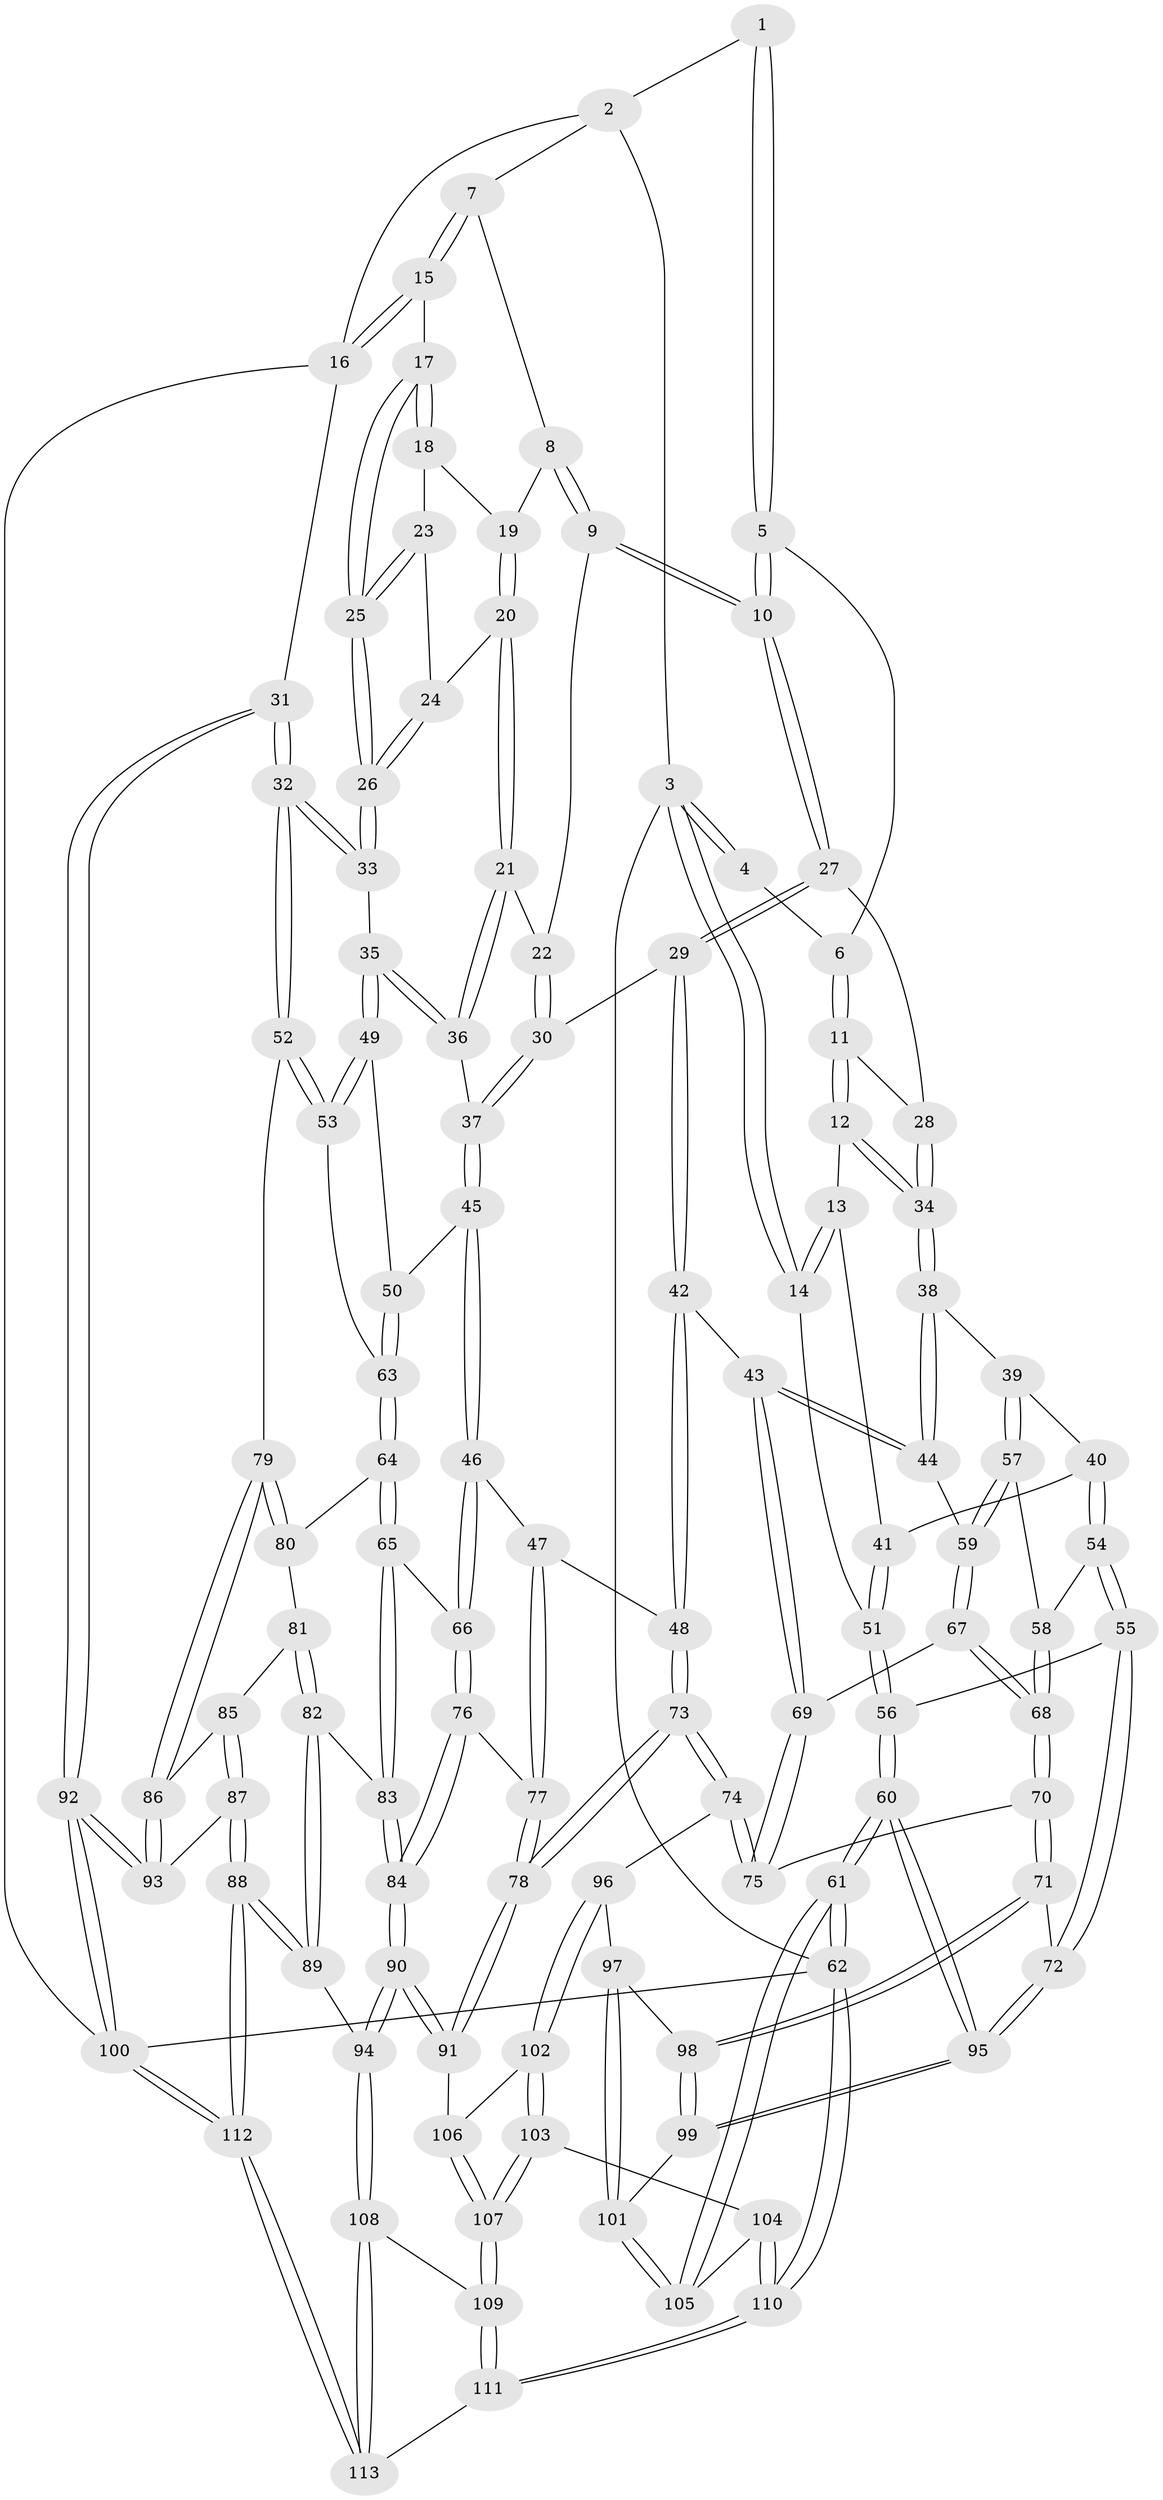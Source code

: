 // Generated by graph-tools (version 1.1) at 2025/27/03/09/25 03:27:12]
// undirected, 113 vertices, 279 edges
graph export_dot {
graph [start="1"]
  node [color=gray90,style=filled];
  1 [pos="+0.7249447101940197+0"];
  2 [pos="+0.7396384793139924+0"];
  3 [pos="+0+0"];
  4 [pos="+0.25279572774807935+0"];
  5 [pos="+0.4795534203351122+0.18271989441860798"];
  6 [pos="+0.26678780666982604+0"];
  7 [pos="+0.7491288713120684+0"];
  8 [pos="+0.7276316167272576+0.12968386118102637"];
  9 [pos="+0.6737949964597559+0.17579242783569024"];
  10 [pos="+0.4821012199776904+0.20836036126804186"];
  11 [pos="+0.22095631159507115+0.19250454057711064"];
  12 [pos="+0.1586120984160815+0.24233947914291282"];
  13 [pos="+0.15227005013052142+0.2453218711107727"];
  14 [pos="+0+0.06080203288732102"];
  15 [pos="+0.992090509798472+0.20338094600918163"];
  16 [pos="+1+0.20271081083253467"];
  17 [pos="+0.9905904457742772+0.20436532911467495"];
  18 [pos="+0.8005306045928396+0.18148084531942058"];
  19 [pos="+0.7298401562624077+0.13289167037925115"];
  20 [pos="+0.7584748641188508+0.29813240062338003"];
  21 [pos="+0.7579271347959189+0.30026403104343563"];
  22 [pos="+0.6549731061727772+0.2825083623426867"];
  23 [pos="+0.8240020758329599+0.23801736593460354"];
  24 [pos="+0.8043990553387443+0.2689589503157136"];
  25 [pos="+0.9264202126215336+0.27232695009598323"];
  26 [pos="+0.9084015050714408+0.3052962725737123"];
  27 [pos="+0.4651816281904131+0.25989022701392483"];
  28 [pos="+0.3530199283453586+0.2602768595894686"];
  29 [pos="+0.4720733189416471+0.2746529036251228"];
  30 [pos="+0.6122616979569914+0.3240991768540822"];
  31 [pos="+1+0.5358283594817351"];
  32 [pos="+1+0.5301481185587901"];
  33 [pos="+0.882956475975973+0.3729278788040597"];
  34 [pos="+0.28776073709421873+0.39176565790203566"];
  35 [pos="+0.8152482435546646+0.3966326860148379"];
  36 [pos="+0.7753298059918478+0.36739136525092586"];
  37 [pos="+0.6469085295422893+0.39064493218766233"];
  38 [pos="+0.28753001595314587+0.419487603611237"];
  39 [pos="+0.1725548157887692+0.4343381455433917"];
  40 [pos="+0.1224378180779914+0.41036379161834885"];
  41 [pos="+0.1193929945449539+0.3772200982461407"];
  42 [pos="+0.44503957855169834+0.49276845034077565"];
  43 [pos="+0.42317704787042876+0.4976128578785578"];
  44 [pos="+0.32323431579218426+0.4525329320574749"];
  45 [pos="+0.6214370253247115+0.47125408548361564"];
  46 [pos="+0.5599653292566583+0.5120119023564218"];
  47 [pos="+0.48722486436463763+0.5092822887855712"];
  48 [pos="+0.4515857466007009+0.4964965512507428"];
  49 [pos="+0.8068166161144968+0.4360989377259117"];
  50 [pos="+0.7433420031569387+0.5140595495972025"];
  51 [pos="+0+0.25489158589689537"];
  52 [pos="+0.9454883234477297+0.5795839545378597"];
  53 [pos="+0.902792007884641+0.5606358038947021"];
  54 [pos="+0.01876699025093496+0.5110062076752813"];
  55 [pos="+0+0.5239364018674434"];
  56 [pos="+0+0.5420926968513804"];
  57 [pos="+0.19501014000700945+0.5118387582342516"];
  58 [pos="+0.10002191958212218+0.5504532497824984"];
  59 [pos="+0.2183935767532164+0.5489624827424908"];
  60 [pos="+0+0.912043221829682"];
  61 [pos="+0+1"];
  62 [pos="+0+1"];
  63 [pos="+0.7550432063647078+0.5736393642390907"];
  64 [pos="+0.749511493365272+0.5901958527181431"];
  65 [pos="+0.7001733515231863+0.6195200218879571"];
  66 [pos="+0.6349417267876958+0.6263089470335006"];
  67 [pos="+0.22156934311306187+0.6063067186617653"];
  68 [pos="+0.20588952008887695+0.6359833941154277"];
  69 [pos="+0.38573788855994684+0.5439384379653641"];
  70 [pos="+0.20277407096769723+0.6829434123275671"];
  71 [pos="+0.19961072852478182+0.6866812836006839"];
  72 [pos="+0.13355468144639626+0.7055130603828501"];
  73 [pos="+0.4384303126983761+0.7647895161390798"];
  74 [pos="+0.39527096551896057+0.7495475182001148"];
  75 [pos="+0.34877910075108826+0.7017536550631043"];
  76 [pos="+0.6276304312724698+0.6443966284083975"];
  77 [pos="+0.5129726521108305+0.6428885081479717"];
  78 [pos="+0.506756700117539+0.8080911134604422"];
  79 [pos="+0.9045396415486892+0.6399624504249621"];
  80 [pos="+0.7562541567665476+0.5992496501671744"];
  81 [pos="+0.7907855717385651+0.6636245555477849"];
  82 [pos="+0.7243744622553853+0.7120079221932449"];
  83 [pos="+0.722849401928465+0.7096838697942564"];
  84 [pos="+0.6171129761800513+0.6851943372058286"];
  85 [pos="+0.7957993858344414+0.6674330802447208"];
  86 [pos="+0.8985476462833946+0.6521238529888802"];
  87 [pos="+0.8237008036947258+0.8468586223499522"];
  88 [pos="+0.806423160190992+0.8892020031180871"];
  89 [pos="+0.7392902913388507+0.8630927906340498"];
  90 [pos="+0.544959098530047+0.8349134196757066"];
  91 [pos="+0.5113393612750324+0.8130652945371883"];
  92 [pos="+1+0.735866748700851"];
  93 [pos="+0.8974128924364329+0.7423177023123356"];
  94 [pos="+0.5516670859113177+0.8447585844454136"];
  95 [pos="+0.0036234222111718975+0.80623987302088"];
  96 [pos="+0.3070285582909598+0.8161097479250725"];
  97 [pos="+0.2724179134034967+0.7961005586005356"];
  98 [pos="+0.20910204424962842+0.7230561626856938"];
  99 [pos="+0.19536583721464942+0.8622749283857943"];
  100 [pos="+1+1"];
  101 [pos="+0.20247880647988556+0.8720614272371956"];
  102 [pos="+0.3039649088635283+0.8332569323070306"];
  103 [pos="+0.23018021446870937+0.900700708256836"];
  104 [pos="+0.22488741766711393+0.9006612075474951"];
  105 [pos="+0.2055837049335921+0.8780960941798942"];
  106 [pos="+0.34975552358431533+0.8875585757556862"];
  107 [pos="+0.3201721212406492+0.9459479750757991"];
  108 [pos="+0.5308604855647628+0.9147674051310635"];
  109 [pos="+0.3350563852409+0.9784200542749434"];
  110 [pos="+0+1"];
  111 [pos="+0.28585373931286295+1"];
  112 [pos="+1+1"];
  113 [pos="+0.5330280933200301+1"];
  1 -- 2;
  1 -- 5;
  1 -- 5;
  2 -- 3;
  2 -- 7;
  2 -- 16;
  3 -- 4;
  3 -- 4;
  3 -- 14;
  3 -- 14;
  3 -- 62;
  4 -- 6;
  5 -- 6;
  5 -- 10;
  5 -- 10;
  6 -- 11;
  6 -- 11;
  7 -- 8;
  7 -- 15;
  7 -- 15;
  8 -- 9;
  8 -- 9;
  8 -- 19;
  9 -- 10;
  9 -- 10;
  9 -- 22;
  10 -- 27;
  10 -- 27;
  11 -- 12;
  11 -- 12;
  11 -- 28;
  12 -- 13;
  12 -- 34;
  12 -- 34;
  13 -- 14;
  13 -- 14;
  13 -- 41;
  14 -- 51;
  15 -- 16;
  15 -- 16;
  15 -- 17;
  16 -- 31;
  16 -- 100;
  17 -- 18;
  17 -- 18;
  17 -- 25;
  17 -- 25;
  18 -- 19;
  18 -- 23;
  19 -- 20;
  19 -- 20;
  20 -- 21;
  20 -- 21;
  20 -- 24;
  21 -- 22;
  21 -- 36;
  21 -- 36;
  22 -- 30;
  22 -- 30;
  23 -- 24;
  23 -- 25;
  23 -- 25;
  24 -- 26;
  24 -- 26;
  25 -- 26;
  25 -- 26;
  26 -- 33;
  26 -- 33;
  27 -- 28;
  27 -- 29;
  27 -- 29;
  28 -- 34;
  28 -- 34;
  29 -- 30;
  29 -- 42;
  29 -- 42;
  30 -- 37;
  30 -- 37;
  31 -- 32;
  31 -- 32;
  31 -- 92;
  31 -- 92;
  32 -- 33;
  32 -- 33;
  32 -- 52;
  32 -- 52;
  33 -- 35;
  34 -- 38;
  34 -- 38;
  35 -- 36;
  35 -- 36;
  35 -- 49;
  35 -- 49;
  36 -- 37;
  37 -- 45;
  37 -- 45;
  38 -- 39;
  38 -- 44;
  38 -- 44;
  39 -- 40;
  39 -- 57;
  39 -- 57;
  40 -- 41;
  40 -- 54;
  40 -- 54;
  41 -- 51;
  41 -- 51;
  42 -- 43;
  42 -- 48;
  42 -- 48;
  43 -- 44;
  43 -- 44;
  43 -- 69;
  43 -- 69;
  44 -- 59;
  45 -- 46;
  45 -- 46;
  45 -- 50;
  46 -- 47;
  46 -- 66;
  46 -- 66;
  47 -- 48;
  47 -- 77;
  47 -- 77;
  48 -- 73;
  48 -- 73;
  49 -- 50;
  49 -- 53;
  49 -- 53;
  50 -- 63;
  50 -- 63;
  51 -- 56;
  51 -- 56;
  52 -- 53;
  52 -- 53;
  52 -- 79;
  53 -- 63;
  54 -- 55;
  54 -- 55;
  54 -- 58;
  55 -- 56;
  55 -- 72;
  55 -- 72;
  56 -- 60;
  56 -- 60;
  57 -- 58;
  57 -- 59;
  57 -- 59;
  58 -- 68;
  58 -- 68;
  59 -- 67;
  59 -- 67;
  60 -- 61;
  60 -- 61;
  60 -- 95;
  60 -- 95;
  61 -- 62;
  61 -- 62;
  61 -- 105;
  61 -- 105;
  62 -- 110;
  62 -- 110;
  62 -- 100;
  63 -- 64;
  63 -- 64;
  64 -- 65;
  64 -- 65;
  64 -- 80;
  65 -- 66;
  65 -- 83;
  65 -- 83;
  66 -- 76;
  66 -- 76;
  67 -- 68;
  67 -- 68;
  67 -- 69;
  68 -- 70;
  68 -- 70;
  69 -- 75;
  69 -- 75;
  70 -- 71;
  70 -- 71;
  70 -- 75;
  71 -- 72;
  71 -- 98;
  71 -- 98;
  72 -- 95;
  72 -- 95;
  73 -- 74;
  73 -- 74;
  73 -- 78;
  73 -- 78;
  74 -- 75;
  74 -- 75;
  74 -- 96;
  76 -- 77;
  76 -- 84;
  76 -- 84;
  77 -- 78;
  77 -- 78;
  78 -- 91;
  78 -- 91;
  79 -- 80;
  79 -- 80;
  79 -- 86;
  79 -- 86;
  80 -- 81;
  81 -- 82;
  81 -- 82;
  81 -- 85;
  82 -- 83;
  82 -- 89;
  82 -- 89;
  83 -- 84;
  83 -- 84;
  84 -- 90;
  84 -- 90;
  85 -- 86;
  85 -- 87;
  85 -- 87;
  86 -- 93;
  86 -- 93;
  87 -- 88;
  87 -- 88;
  87 -- 93;
  88 -- 89;
  88 -- 89;
  88 -- 112;
  88 -- 112;
  89 -- 94;
  90 -- 91;
  90 -- 91;
  90 -- 94;
  90 -- 94;
  91 -- 106;
  92 -- 93;
  92 -- 93;
  92 -- 100;
  92 -- 100;
  94 -- 108;
  94 -- 108;
  95 -- 99;
  95 -- 99;
  96 -- 97;
  96 -- 102;
  96 -- 102;
  97 -- 98;
  97 -- 101;
  97 -- 101;
  98 -- 99;
  98 -- 99;
  99 -- 101;
  100 -- 112;
  100 -- 112;
  101 -- 105;
  101 -- 105;
  102 -- 103;
  102 -- 103;
  102 -- 106;
  103 -- 104;
  103 -- 107;
  103 -- 107;
  104 -- 105;
  104 -- 110;
  104 -- 110;
  106 -- 107;
  106 -- 107;
  107 -- 109;
  107 -- 109;
  108 -- 109;
  108 -- 113;
  108 -- 113;
  109 -- 111;
  109 -- 111;
  110 -- 111;
  110 -- 111;
  111 -- 113;
  112 -- 113;
  112 -- 113;
}

